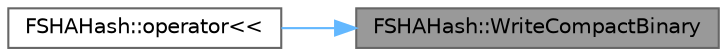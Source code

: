 digraph "FSHAHash::WriteCompactBinary"
{
 // INTERACTIVE_SVG=YES
 // LATEX_PDF_SIZE
  bgcolor="transparent";
  edge [fontname=Helvetica,fontsize=10,labelfontname=Helvetica,labelfontsize=10];
  node [fontname=Helvetica,fontsize=10,shape=box,height=0.2,width=0.4];
  rankdir="RL";
  Node1 [id="Node000001",label="FSHAHash::WriteCompactBinary",height=0.2,width=0.4,color="gray40", fillcolor="grey60", style="filled", fontcolor="black",tooltip=" "];
  Node1 -> Node2 [id="edge1_Node000001_Node000002",dir="back",color="steelblue1",style="solid",tooltip=" "];
  Node2 [id="Node000002",label="FSHAHash::operator\<\<",height=0.2,width=0.4,color="grey40", fillcolor="white", style="filled",URL="$df/d38/classFSHAHash.html#a122be13ec3bf2e9a706dfdeff2b6863e",tooltip=" "];
}
